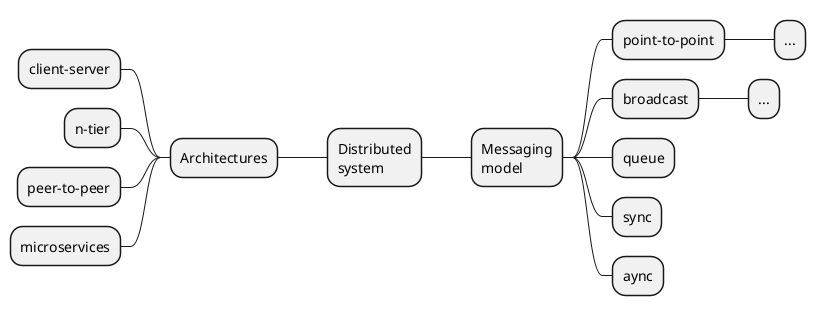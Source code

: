 @startmindmap

'Compatible with OrgMode 

* Distributed\nsystem
** Messaging\nmodel
*** point-to-point
**** ...
*** broadcast

**** ...
*** queue
*** sync
*** aync



left side
** Architectures
*** client–server
*** n-tier
*** peer-to-peer
*** microservices

@endmindmap
